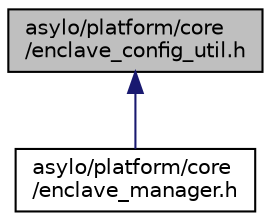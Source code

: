 digraph "asylo/platform/core/enclave_config_util.h"
{
  edge [fontname="Helvetica",fontsize="10",labelfontname="Helvetica",labelfontsize="10"];
  node [fontname="Helvetica",fontsize="10",shape=record];
  Node2 [label="asylo/platform/core\l/enclave_config_util.h",height=0.2,width=0.4,color="black", fillcolor="grey75", style="filled", fontcolor="black"];
  Node2 -> Node3 [dir="back",color="midnightblue",fontsize="10",style="solid",fontname="Helvetica"];
  Node3 [label="asylo/platform/core\l/enclave_manager.h",height=0.2,width=0.4,color="black", fillcolor="white", style="filled",URL="$enclave__manager_8h.html"];
}
